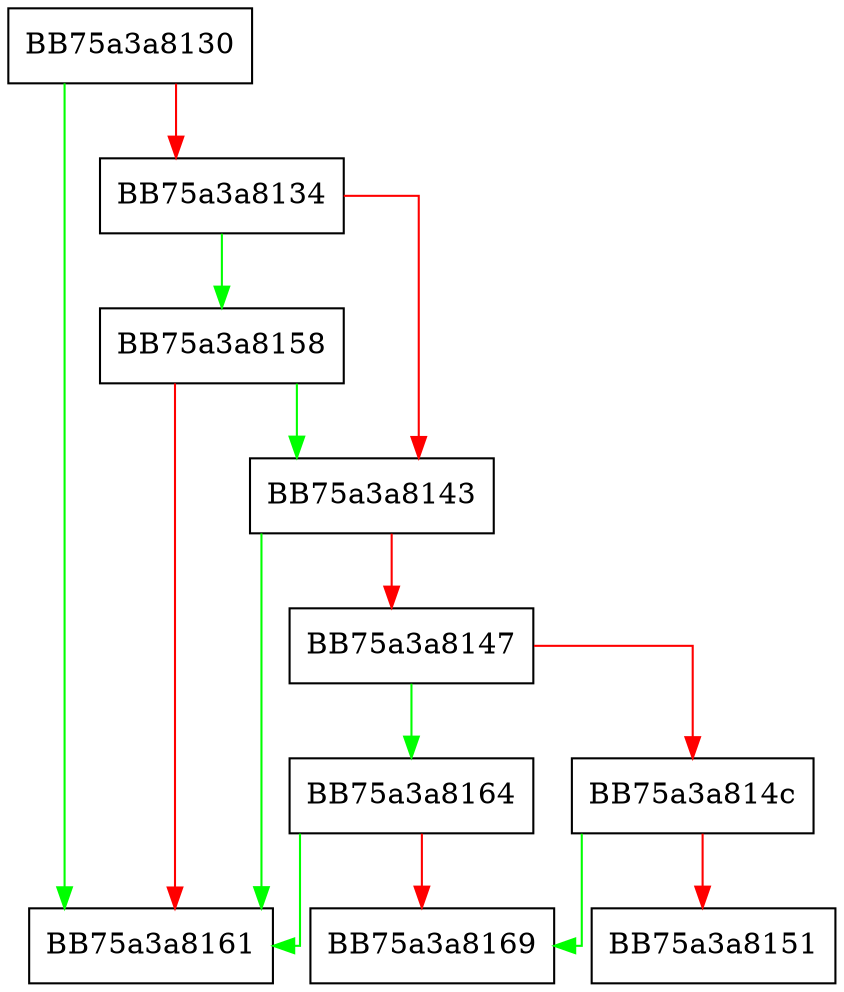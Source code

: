 digraph IsTypeMismatch {
  node [shape="box"];
  graph [splines=ortho];
  BB75a3a8130 -> BB75a3a8161 [color="green"];
  BB75a3a8130 -> BB75a3a8134 [color="red"];
  BB75a3a8134 -> BB75a3a8158 [color="green"];
  BB75a3a8134 -> BB75a3a8143 [color="red"];
  BB75a3a8143 -> BB75a3a8161 [color="green"];
  BB75a3a8143 -> BB75a3a8147 [color="red"];
  BB75a3a8147 -> BB75a3a8164 [color="green"];
  BB75a3a8147 -> BB75a3a814c [color="red"];
  BB75a3a814c -> BB75a3a8169 [color="green"];
  BB75a3a814c -> BB75a3a8151 [color="red"];
  BB75a3a8158 -> BB75a3a8143 [color="green"];
  BB75a3a8158 -> BB75a3a8161 [color="red"];
  BB75a3a8164 -> BB75a3a8161 [color="green"];
  BB75a3a8164 -> BB75a3a8169 [color="red"];
}